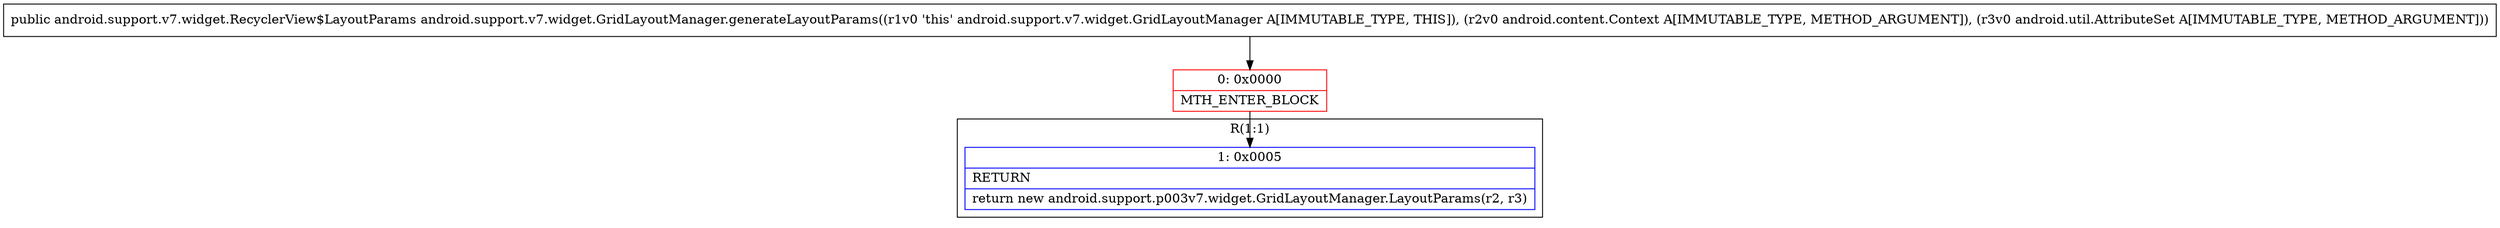 digraph "CFG forandroid.support.v7.widget.GridLayoutManager.generateLayoutParams(Landroid\/content\/Context;Landroid\/util\/AttributeSet;)Landroid\/support\/v7\/widget\/RecyclerView$LayoutParams;" {
subgraph cluster_Region_749274135 {
label = "R(1:1)";
node [shape=record,color=blue];
Node_1 [shape=record,label="{1\:\ 0x0005|RETURN\l|return new android.support.p003v7.widget.GridLayoutManager.LayoutParams(r2, r3)\l}"];
}
Node_0 [shape=record,color=red,label="{0\:\ 0x0000|MTH_ENTER_BLOCK\l}"];
MethodNode[shape=record,label="{public android.support.v7.widget.RecyclerView$LayoutParams android.support.v7.widget.GridLayoutManager.generateLayoutParams((r1v0 'this' android.support.v7.widget.GridLayoutManager A[IMMUTABLE_TYPE, THIS]), (r2v0 android.content.Context A[IMMUTABLE_TYPE, METHOD_ARGUMENT]), (r3v0 android.util.AttributeSet A[IMMUTABLE_TYPE, METHOD_ARGUMENT])) }"];
MethodNode -> Node_0;
Node_0 -> Node_1;
}

